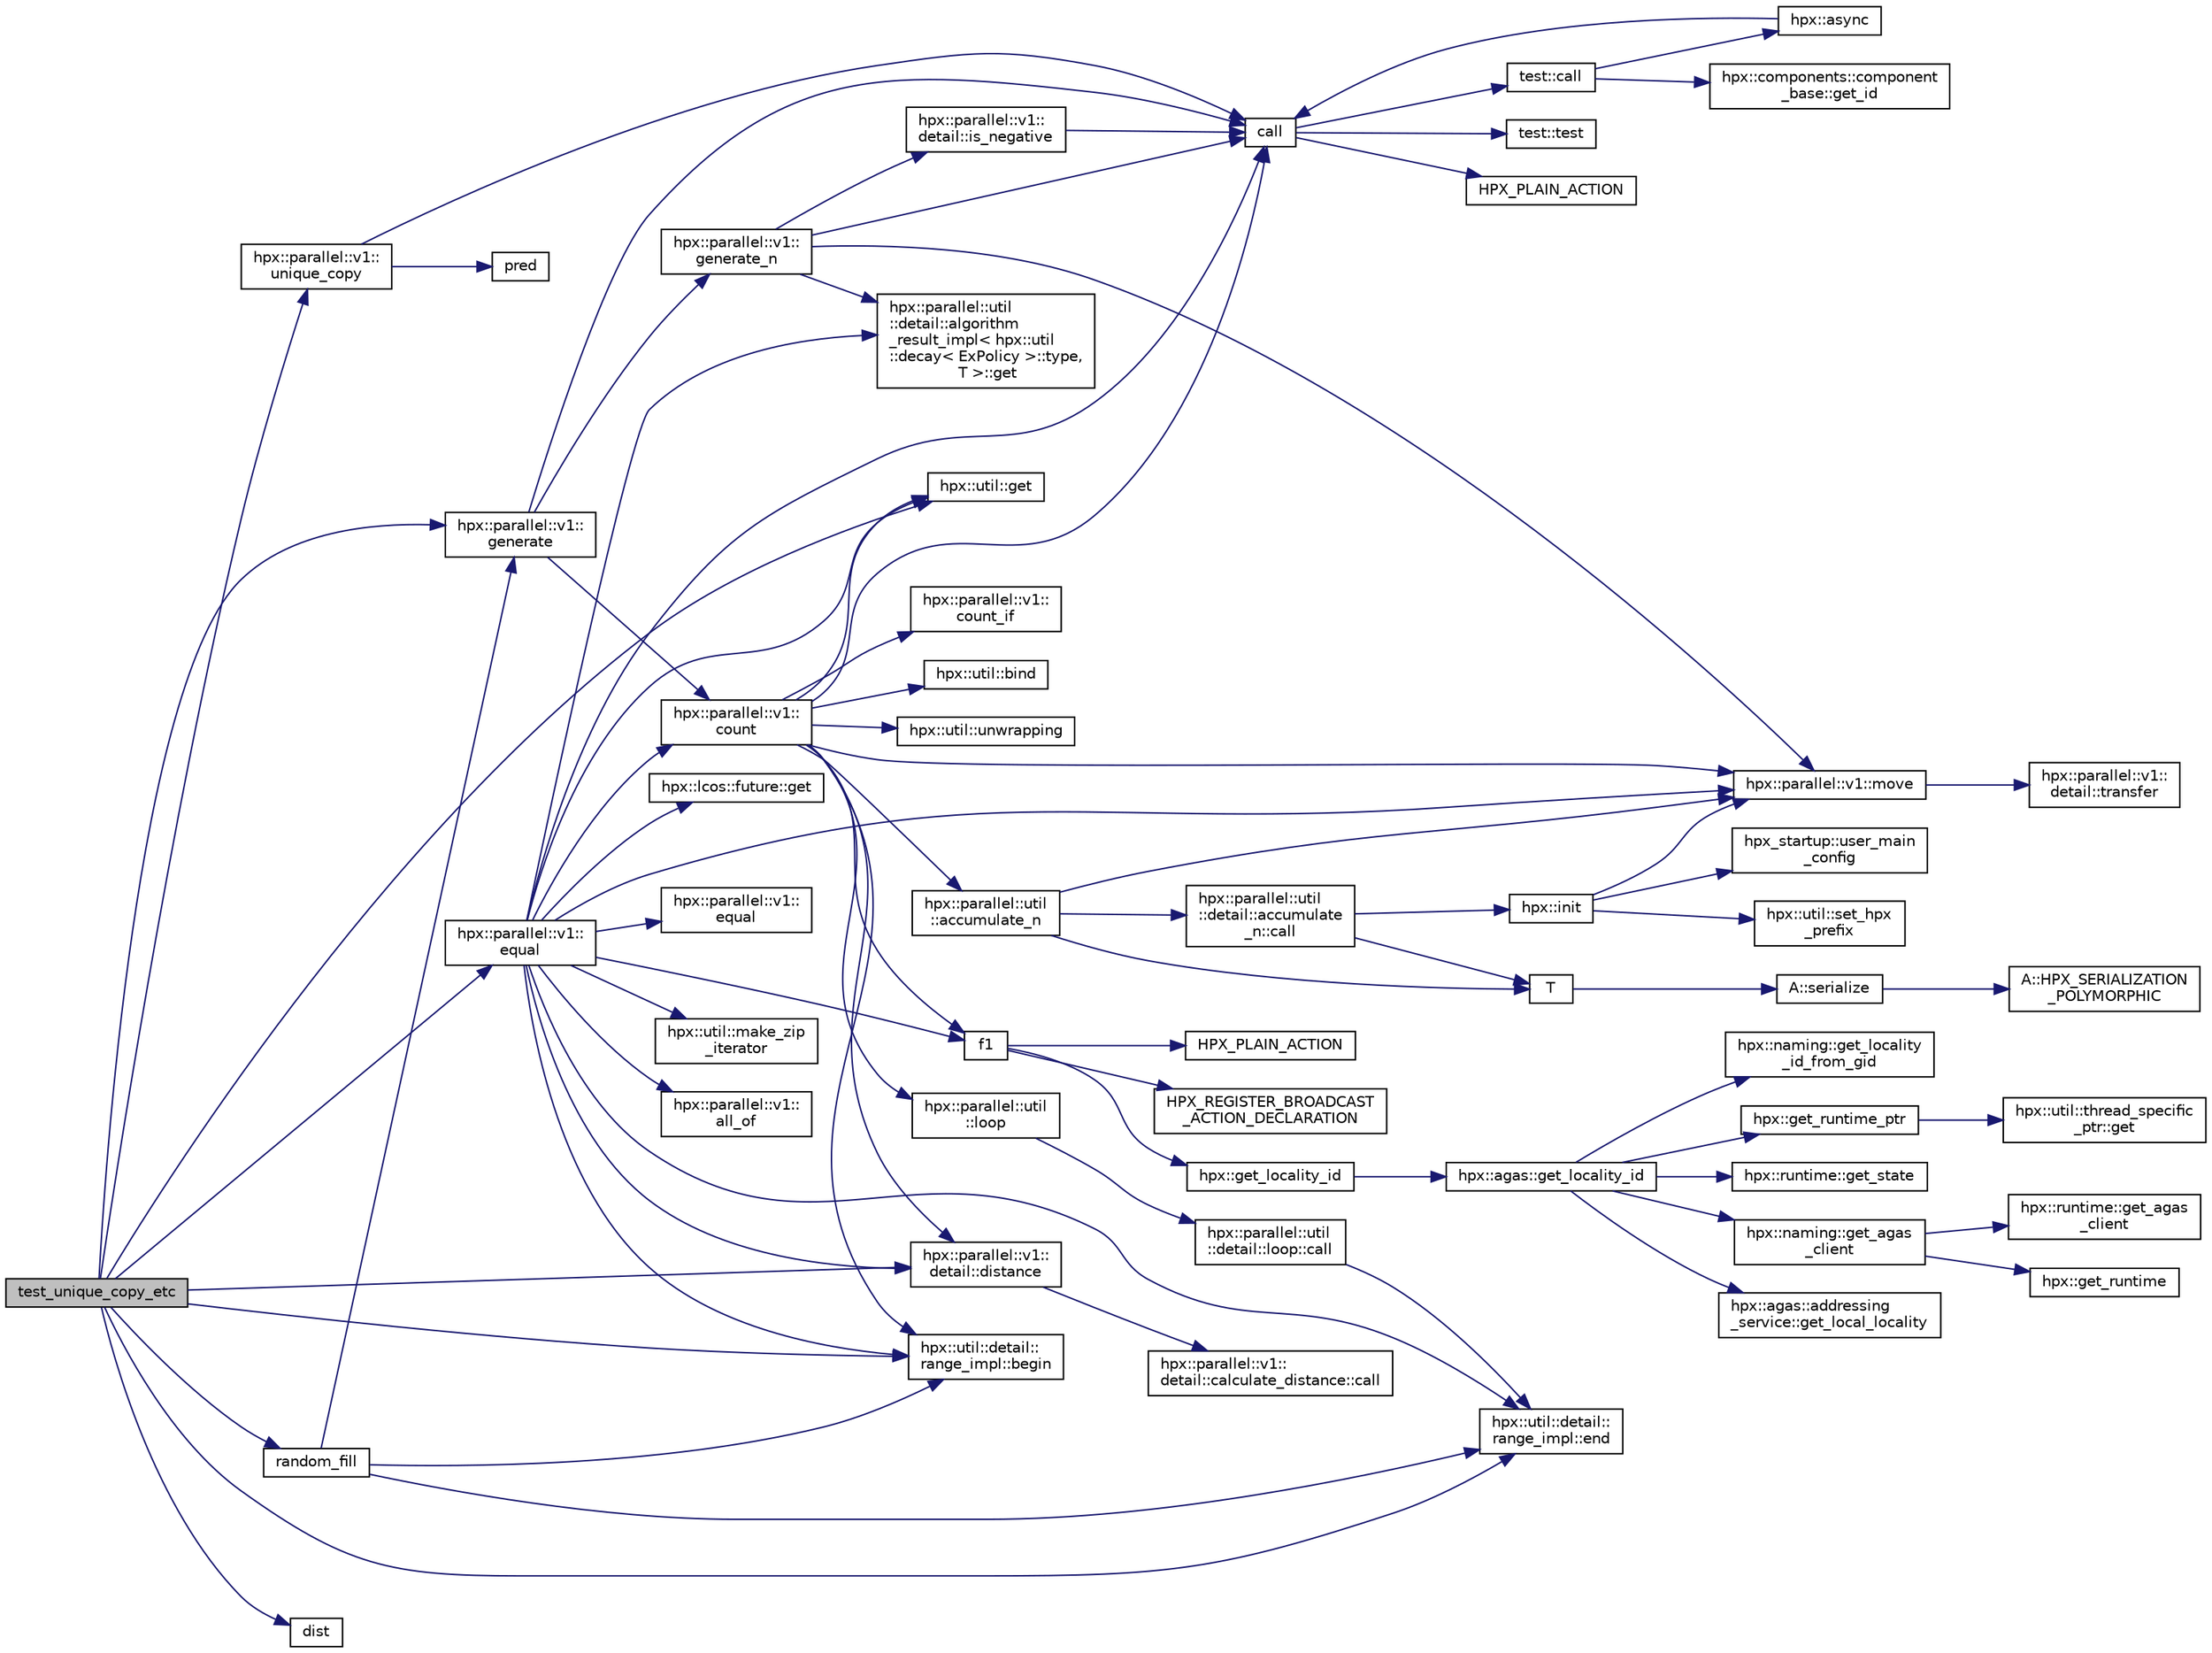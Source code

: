 digraph "test_unique_copy_etc"
{
  edge [fontname="Helvetica",fontsize="10",labelfontname="Helvetica",labelfontsize="10"];
  node [fontname="Helvetica",fontsize="10",shape=record];
  rankdir="LR";
  Node317 [label="test_unique_copy_etc",height=0.2,width=0.4,color="black", fillcolor="grey75", style="filled", fontcolor="black"];
  Node317 -> Node318 [color="midnightblue",fontsize="10",style="solid",fontname="Helvetica"];
  Node318 [label="hpx::util::get",height=0.2,width=0.4,color="black", fillcolor="white", style="filled",URL="$df/dad/namespacehpx_1_1util.html#a5cbd3c41f03f4d4acaedaa4777e3cc02"];
  Node317 -> Node319 [color="midnightblue",fontsize="10",style="solid",fontname="Helvetica"];
  Node319 [label="hpx::parallel::v1::\lgenerate",height=0.2,width=0.4,color="black", fillcolor="white", style="filled",URL="$db/db9/namespacehpx_1_1parallel_1_1v1.html#a1f74f2be2954d6fbd8278df5fedb946a"];
  Node319 -> Node320 [color="midnightblue",fontsize="10",style="solid",fontname="Helvetica"];
  Node320 [label="hpx::parallel::v1::\lgenerate_n",height=0.2,width=0.4,color="black", fillcolor="white", style="filled",URL="$db/db9/namespacehpx_1_1parallel_1_1v1.html#a9fd6a170d9742750007e88805764ec8a"];
  Node320 -> Node321 [color="midnightblue",fontsize="10",style="solid",fontname="Helvetica"];
  Node321 [label="hpx::parallel::v1::\ldetail::is_negative",height=0.2,width=0.4,color="black", fillcolor="white", style="filled",URL="$d2/ddd/namespacehpx_1_1parallel_1_1v1_1_1detail.html#adf2e40fc4b20ad0fd442ee3118a4d527"];
  Node321 -> Node322 [color="midnightblue",fontsize="10",style="solid",fontname="Helvetica"];
  Node322 [label="call",height=0.2,width=0.4,color="black", fillcolor="white", style="filled",URL="$d2/d67/promise__1620_8cpp.html#a58357f0b82bc761e1d0b9091ed563a70"];
  Node322 -> Node323 [color="midnightblue",fontsize="10",style="solid",fontname="Helvetica"];
  Node323 [label="test::test",height=0.2,width=0.4,color="black", fillcolor="white", style="filled",URL="$d8/d89/structtest.html#ab42d5ece712d716b04cb3f686f297a26"];
  Node322 -> Node324 [color="midnightblue",fontsize="10",style="solid",fontname="Helvetica"];
  Node324 [label="HPX_PLAIN_ACTION",height=0.2,width=0.4,color="black", fillcolor="white", style="filled",URL="$d2/d67/promise__1620_8cpp.html#ab96aab827a4b1fcaf66cfe0ba83fef23"];
  Node322 -> Node325 [color="midnightblue",fontsize="10",style="solid",fontname="Helvetica"];
  Node325 [label="test::call",height=0.2,width=0.4,color="black", fillcolor="white", style="filled",URL="$d8/d89/structtest.html#aeb29e7ed6518b9426ccf1344c52620ae"];
  Node325 -> Node326 [color="midnightblue",fontsize="10",style="solid",fontname="Helvetica"];
  Node326 [label="hpx::async",height=0.2,width=0.4,color="black", fillcolor="white", style="filled",URL="$d8/d83/namespacehpx.html#acb7d8e37b73b823956ce144f9a57eaa4"];
  Node326 -> Node322 [color="midnightblue",fontsize="10",style="solid",fontname="Helvetica"];
  Node325 -> Node327 [color="midnightblue",fontsize="10",style="solid",fontname="Helvetica"];
  Node327 [label="hpx::components::component\l_base::get_id",height=0.2,width=0.4,color="black", fillcolor="white", style="filled",URL="$d2/de6/classhpx_1_1components_1_1component__base.html#a4c8fd93514039bdf01c48d66d82b19cd"];
  Node320 -> Node328 [color="midnightblue",fontsize="10",style="solid",fontname="Helvetica"];
  Node328 [label="hpx::parallel::util\l::detail::algorithm\l_result_impl\< hpx::util\l::decay\< ExPolicy \>::type,\l T \>::get",height=0.2,width=0.4,color="black", fillcolor="white", style="filled",URL="$d2/d42/structhpx_1_1parallel_1_1util_1_1detail_1_1algorithm__result__impl.html#ab5b051e8ec74eff5e0e62fd63f5d377e"];
  Node320 -> Node329 [color="midnightblue",fontsize="10",style="solid",fontname="Helvetica"];
  Node329 [label="hpx::parallel::v1::move",height=0.2,width=0.4,color="black", fillcolor="white", style="filled",URL="$db/db9/namespacehpx_1_1parallel_1_1v1.html#aa7c4ede081ce786c9d1eb1adff495cfc"];
  Node329 -> Node330 [color="midnightblue",fontsize="10",style="solid",fontname="Helvetica"];
  Node330 [label="hpx::parallel::v1::\ldetail::transfer",height=0.2,width=0.4,color="black", fillcolor="white", style="filled",URL="$d2/ddd/namespacehpx_1_1parallel_1_1v1_1_1detail.html#ab1b56a05e1885ca7cc7ffa1804dd2f3c"];
  Node320 -> Node322 [color="midnightblue",fontsize="10",style="solid",fontname="Helvetica"];
  Node319 -> Node331 [color="midnightblue",fontsize="10",style="solid",fontname="Helvetica"];
  Node331 [label="hpx::parallel::v1::\lcount",height=0.2,width=0.4,color="black", fillcolor="white", style="filled",URL="$db/db9/namespacehpx_1_1parallel_1_1v1.html#a19d058114a2bd44801aab4176b188e23"];
  Node331 -> Node332 [color="midnightblue",fontsize="10",style="solid",fontname="Helvetica"];
  Node332 [label="hpx::parallel::v1::\lcount_if",height=0.2,width=0.4,color="black", fillcolor="white", style="filled",URL="$db/db9/namespacehpx_1_1parallel_1_1v1.html#ad836ff017ec208c2d6388a9b47b05ce0"];
  Node331 -> Node333 [color="midnightblue",fontsize="10",style="solid",fontname="Helvetica"];
  Node333 [label="f1",height=0.2,width=0.4,color="black", fillcolor="white", style="filled",URL="$d8/d8b/broadcast_8cpp.html#a1751fbd41f2529b84514a9dbd767959a"];
  Node333 -> Node334 [color="midnightblue",fontsize="10",style="solid",fontname="Helvetica"];
  Node334 [label="hpx::get_locality_id",height=0.2,width=0.4,color="black", fillcolor="white", style="filled",URL="$d8/d83/namespacehpx.html#a158d7c54a657bb364c1704033010697b",tooltip="Return the number of the locality this function is being called from. "];
  Node334 -> Node335 [color="midnightblue",fontsize="10",style="solid",fontname="Helvetica"];
  Node335 [label="hpx::agas::get_locality_id",height=0.2,width=0.4,color="black", fillcolor="white", style="filled",URL="$dc/d54/namespacehpx_1_1agas.html#a491cc2ddecdf0f1a9129900caa6a4d3e"];
  Node335 -> Node336 [color="midnightblue",fontsize="10",style="solid",fontname="Helvetica"];
  Node336 [label="hpx::get_runtime_ptr",height=0.2,width=0.4,color="black", fillcolor="white", style="filled",URL="$d8/d83/namespacehpx.html#af29daf2bb3e01b4d6495a1742b6cce64"];
  Node336 -> Node337 [color="midnightblue",fontsize="10",style="solid",fontname="Helvetica"];
  Node337 [label="hpx::util::thread_specific\l_ptr::get",height=0.2,width=0.4,color="black", fillcolor="white", style="filled",URL="$d4/d4c/structhpx_1_1util_1_1thread__specific__ptr.html#a3b27d8520710478aa41d1f74206bdba9"];
  Node335 -> Node338 [color="midnightblue",fontsize="10",style="solid",fontname="Helvetica"];
  Node338 [label="hpx::runtime::get_state",height=0.2,width=0.4,color="black", fillcolor="white", style="filled",URL="$d0/d7b/classhpx_1_1runtime.html#ab405f80e060dac95d624520f38b0524c"];
  Node335 -> Node339 [color="midnightblue",fontsize="10",style="solid",fontname="Helvetica"];
  Node339 [label="hpx::naming::get_agas\l_client",height=0.2,width=0.4,color="black", fillcolor="white", style="filled",URL="$d4/dc9/namespacehpx_1_1naming.html#a0408fffd5d34b620712a801b0ae3b032"];
  Node339 -> Node340 [color="midnightblue",fontsize="10",style="solid",fontname="Helvetica"];
  Node340 [label="hpx::get_runtime",height=0.2,width=0.4,color="black", fillcolor="white", style="filled",URL="$d8/d83/namespacehpx.html#aef902cc6c7dd3b9fbadf34d1e850a070"];
  Node339 -> Node341 [color="midnightblue",fontsize="10",style="solid",fontname="Helvetica"];
  Node341 [label="hpx::runtime::get_agas\l_client",height=0.2,width=0.4,color="black", fillcolor="white", style="filled",URL="$d0/d7b/classhpx_1_1runtime.html#aeb5dddd30d6b9861669af8ad44d1a96a"];
  Node335 -> Node342 [color="midnightblue",fontsize="10",style="solid",fontname="Helvetica"];
  Node342 [label="hpx::agas::addressing\l_service::get_local_locality",height=0.2,width=0.4,color="black", fillcolor="white", style="filled",URL="$db/d58/structhpx_1_1agas_1_1addressing__service.html#ab52c19a37c2a7a006c6c15f90ad0539c"];
  Node335 -> Node343 [color="midnightblue",fontsize="10",style="solid",fontname="Helvetica"];
  Node343 [label="hpx::naming::get_locality\l_id_from_gid",height=0.2,width=0.4,color="black", fillcolor="white", style="filled",URL="$d4/dc9/namespacehpx_1_1naming.html#a7fd43037784560bd04fda9b49e33529f"];
  Node333 -> Node344 [color="midnightblue",fontsize="10",style="solid",fontname="Helvetica"];
  Node344 [label="HPX_PLAIN_ACTION",height=0.2,width=0.4,color="black", fillcolor="white", style="filled",URL="$d8/d8b/broadcast_8cpp.html#a19685a0394ce6a99351f7a679f6eeefc"];
  Node333 -> Node345 [color="midnightblue",fontsize="10",style="solid",fontname="Helvetica"];
  Node345 [label="HPX_REGISTER_BROADCAST\l_ACTION_DECLARATION",height=0.2,width=0.4,color="black", fillcolor="white", style="filled",URL="$d7/d38/addressing__service_8cpp.html#a573d764d9cb34eec46a4bdffcf07875f"];
  Node331 -> Node346 [color="midnightblue",fontsize="10",style="solid",fontname="Helvetica"];
  Node346 [label="hpx::parallel::util\l::loop",height=0.2,width=0.4,color="black", fillcolor="white", style="filled",URL="$df/dc6/namespacehpx_1_1parallel_1_1util.html#a3f434e00f42929aac85debb8c5782213"];
  Node346 -> Node347 [color="midnightblue",fontsize="10",style="solid",fontname="Helvetica"];
  Node347 [label="hpx::parallel::util\l::detail::loop::call",height=0.2,width=0.4,color="black", fillcolor="white", style="filled",URL="$da/d06/structhpx_1_1parallel_1_1util_1_1detail_1_1loop.html#a5c5e8dbda782f09cdb7bc2509e3bf09e"];
  Node347 -> Node348 [color="midnightblue",fontsize="10",style="solid",fontname="Helvetica"];
  Node348 [label="hpx::util::detail::\lrange_impl::end",height=0.2,width=0.4,color="black", fillcolor="white", style="filled",URL="$d4/d4a/namespacehpx_1_1util_1_1detail_1_1range__impl.html#afb2ea48b0902f52ee4d8b764807b4316"];
  Node331 -> Node349 [color="midnightblue",fontsize="10",style="solid",fontname="Helvetica"];
  Node349 [label="hpx::util::bind",height=0.2,width=0.4,color="black", fillcolor="white", style="filled",URL="$df/dad/namespacehpx_1_1util.html#ad844caedf82a0173d6909d910c3e48c6"];
  Node331 -> Node329 [color="midnightblue",fontsize="10",style="solid",fontname="Helvetica"];
  Node331 -> Node318 [color="midnightblue",fontsize="10",style="solid",fontname="Helvetica"];
  Node331 -> Node322 [color="midnightblue",fontsize="10",style="solid",fontname="Helvetica"];
  Node331 -> Node350 [color="midnightblue",fontsize="10",style="solid",fontname="Helvetica"];
  Node350 [label="hpx::parallel::v1::\ldetail::distance",height=0.2,width=0.4,color="black", fillcolor="white", style="filled",URL="$d2/ddd/namespacehpx_1_1parallel_1_1v1_1_1detail.html#a6bea3c6a5f470cad11f27ee6bab4a33f"];
  Node350 -> Node351 [color="midnightblue",fontsize="10",style="solid",fontname="Helvetica"];
  Node351 [label="hpx::parallel::v1::\ldetail::calculate_distance::call",height=0.2,width=0.4,color="black", fillcolor="white", style="filled",URL="$db/dfa/structhpx_1_1parallel_1_1v1_1_1detail_1_1calculate__distance.html#a950a6627830a7d019ac0e734b0a447bf"];
  Node331 -> Node352 [color="midnightblue",fontsize="10",style="solid",fontname="Helvetica"];
  Node352 [label="hpx::util::unwrapping",height=0.2,width=0.4,color="black", fillcolor="white", style="filled",URL="$df/dad/namespacehpx_1_1util.html#a7529d9ac687684c33403cdd1f9cef8e4"];
  Node331 -> Node353 [color="midnightblue",fontsize="10",style="solid",fontname="Helvetica"];
  Node353 [label="hpx::parallel::util\l::accumulate_n",height=0.2,width=0.4,color="black", fillcolor="white", style="filled",URL="$df/dc6/namespacehpx_1_1parallel_1_1util.html#af19f9a2722f97c2247ea5d0dbb5e2d25"];
  Node353 -> Node354 [color="midnightblue",fontsize="10",style="solid",fontname="Helvetica"];
  Node354 [label="hpx::parallel::util\l::detail::accumulate\l_n::call",height=0.2,width=0.4,color="black", fillcolor="white", style="filled",URL="$d8/d3b/structhpx_1_1parallel_1_1util_1_1detail_1_1accumulate__n.html#a765aceb8ab313fc92f7c4aaf70ccca8f"];
  Node354 -> Node355 [color="midnightblue",fontsize="10",style="solid",fontname="Helvetica"];
  Node355 [label="hpx::init",height=0.2,width=0.4,color="black", fillcolor="white", style="filled",URL="$d8/d83/namespacehpx.html#a3c694ea960b47c56b33351ba16e3d76b",tooltip="Main entry point for launching the HPX runtime system. "];
  Node355 -> Node356 [color="midnightblue",fontsize="10",style="solid",fontname="Helvetica"];
  Node356 [label="hpx::util::set_hpx\l_prefix",height=0.2,width=0.4,color="black", fillcolor="white", style="filled",URL="$df/dad/namespacehpx_1_1util.html#ae40a23c1ba0a48d9304dcf717a95793e"];
  Node355 -> Node357 [color="midnightblue",fontsize="10",style="solid",fontname="Helvetica"];
  Node357 [label="hpx_startup::user_main\l_config",height=0.2,width=0.4,color="black", fillcolor="white", style="filled",URL="$d3/dd2/namespacehpx__startup.html#aaac571d88bd3912a4225a23eb3261637"];
  Node355 -> Node329 [color="midnightblue",fontsize="10",style="solid",fontname="Helvetica"];
  Node354 -> Node358 [color="midnightblue",fontsize="10",style="solid",fontname="Helvetica"];
  Node358 [label="T",height=0.2,width=0.4,color="black", fillcolor="white", style="filled",URL="$db/d33/polymorphic__semiintrusive__template_8cpp.html#ad187658f9cb91c1312b39ae7e896f1ea"];
  Node358 -> Node359 [color="midnightblue",fontsize="10",style="solid",fontname="Helvetica"];
  Node359 [label="A::serialize",height=0.2,width=0.4,color="black", fillcolor="white", style="filled",URL="$d7/da0/struct_a.html#a5f5c287cf471e274ed9dda0da1592212"];
  Node359 -> Node360 [color="midnightblue",fontsize="10",style="solid",fontname="Helvetica"];
  Node360 [label="A::HPX_SERIALIZATION\l_POLYMORPHIC",height=0.2,width=0.4,color="black", fillcolor="white", style="filled",URL="$d7/da0/struct_a.html#ada978cc156cebbafddb1f3aa4c01918c"];
  Node353 -> Node329 [color="midnightblue",fontsize="10",style="solid",fontname="Helvetica"];
  Node353 -> Node358 [color="midnightblue",fontsize="10",style="solid",fontname="Helvetica"];
  Node331 -> Node361 [color="midnightblue",fontsize="10",style="solid",fontname="Helvetica"];
  Node361 [label="hpx::util::detail::\lrange_impl::begin",height=0.2,width=0.4,color="black", fillcolor="white", style="filled",URL="$d4/d4a/namespacehpx_1_1util_1_1detail_1_1range__impl.html#a31e165df2b865cdd961f35ce938db41a"];
  Node319 -> Node322 [color="midnightblue",fontsize="10",style="solid",fontname="Helvetica"];
  Node317 -> Node361 [color="midnightblue",fontsize="10",style="solid",fontname="Helvetica"];
  Node317 -> Node348 [color="midnightblue",fontsize="10",style="solid",fontname="Helvetica"];
  Node317 -> Node362 [color="midnightblue",fontsize="10",style="solid",fontname="Helvetica"];
  Node362 [label="random_fill",height=0.2,width=0.4,color="black", fillcolor="white", style="filled",URL="$dd/d52/safe__object_8cpp.html#af11000111cdbb07ee1790cab60009256"];
  Node362 -> Node319 [color="midnightblue",fontsize="10",style="solid",fontname="Helvetica"];
  Node362 -> Node361 [color="midnightblue",fontsize="10",style="solid",fontname="Helvetica"];
  Node362 -> Node348 [color="midnightblue",fontsize="10",style="solid",fontname="Helvetica"];
  Node317 -> Node363 [color="midnightblue",fontsize="10",style="solid",fontname="Helvetica"];
  Node363 [label="hpx::parallel::v1::\lunique_copy",height=0.2,width=0.4,color="black", fillcolor="white", style="filled",URL="$db/db9/namespacehpx_1_1parallel_1_1v1.html#a5add8dcef59fc0c35d33ed325756a041"];
  Node363 -> Node322 [color="midnightblue",fontsize="10",style="solid",fontname="Helvetica"];
  Node363 -> Node364 [color="midnightblue",fontsize="10",style="solid",fontname="Helvetica"];
  Node364 [label="pred",height=0.2,width=0.4,color="black", fillcolor="white", style="filled",URL="$dc/d8b/cxx11__std__thread_8cpp.html#a31ff3168522b47b050989c5e07dd8408"];
  Node317 -> Node365 [color="midnightblue",fontsize="10",style="solid",fontname="Helvetica"];
  Node365 [label="hpx::parallel::v1::\lequal",height=0.2,width=0.4,color="black", fillcolor="white", style="filled",URL="$db/db9/namespacehpx_1_1parallel_1_1v1.html#a0c7fdfade58cb9d4dda65892a877aa58"];
  Node365 -> Node366 [color="midnightblue",fontsize="10",style="solid",fontname="Helvetica"];
  Node366 [label="hpx::parallel::v1::\lequal",height=0.2,width=0.4,color="black", fillcolor="white", style="filled",URL="$db/db9/namespacehpx_1_1parallel_1_1v1.html#aae6a4bb3c2e497c3bf1425763047b39d"];
  Node365 -> Node328 [color="midnightblue",fontsize="10",style="solid",fontname="Helvetica"];
  Node365 -> Node331 [color="midnightblue",fontsize="10",style="solid",fontname="Helvetica"];
  Node365 -> Node350 [color="midnightblue",fontsize="10",style="solid",fontname="Helvetica"];
  Node365 -> Node333 [color="midnightblue",fontsize="10",style="solid",fontname="Helvetica"];
  Node365 -> Node318 [color="midnightblue",fontsize="10",style="solid",fontname="Helvetica"];
  Node365 -> Node322 [color="midnightblue",fontsize="10",style="solid",fontname="Helvetica"];
  Node365 -> Node367 [color="midnightblue",fontsize="10",style="solid",fontname="Helvetica"];
  Node367 [label="hpx::util::make_zip\l_iterator",height=0.2,width=0.4,color="black", fillcolor="white", style="filled",URL="$df/dad/namespacehpx_1_1util.html#a2f68369b316e5699be2c81c04e3ee209"];
  Node365 -> Node329 [color="midnightblue",fontsize="10",style="solid",fontname="Helvetica"];
  Node365 -> Node368 [color="midnightblue",fontsize="10",style="solid",fontname="Helvetica"];
  Node368 [label="hpx::parallel::v1::\lall_of",height=0.2,width=0.4,color="black", fillcolor="white", style="filled",URL="$db/db9/namespacehpx_1_1parallel_1_1v1.html#ae249c03ff2e6e0003c2ac15c1ec13087"];
  Node365 -> Node361 [color="midnightblue",fontsize="10",style="solid",fontname="Helvetica"];
  Node365 -> Node348 [color="midnightblue",fontsize="10",style="solid",fontname="Helvetica"];
  Node365 -> Node369 [color="midnightblue",fontsize="10",style="solid",fontname="Helvetica"];
  Node369 [label="hpx::lcos::future::get",height=0.2,width=0.4,color="black", fillcolor="white", style="filled",URL="$d0/d33/classhpx_1_1lcos_1_1future.html#a8c28269486d5620ac48af349f17bb41c"];
  Node317 -> Node370 [color="midnightblue",fontsize="10",style="solid",fontname="Helvetica"];
  Node370 [label="dist",height=0.2,width=0.4,color="black", fillcolor="white", style="filled",URL="$d1/db5/rnd__future__reduce_8cpp.html#ad2fedcc0ce462f15ef747e83bb65d6b6"];
  Node317 -> Node350 [color="midnightblue",fontsize="10",style="solid",fontname="Helvetica"];
}
